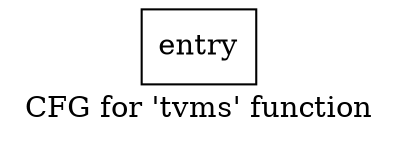 digraph "CFG for 'tvms' function" {
	label="CFG for 'tvms' function";

	Node0x1c6d070 [shape=record,label="{entry}"];
}
